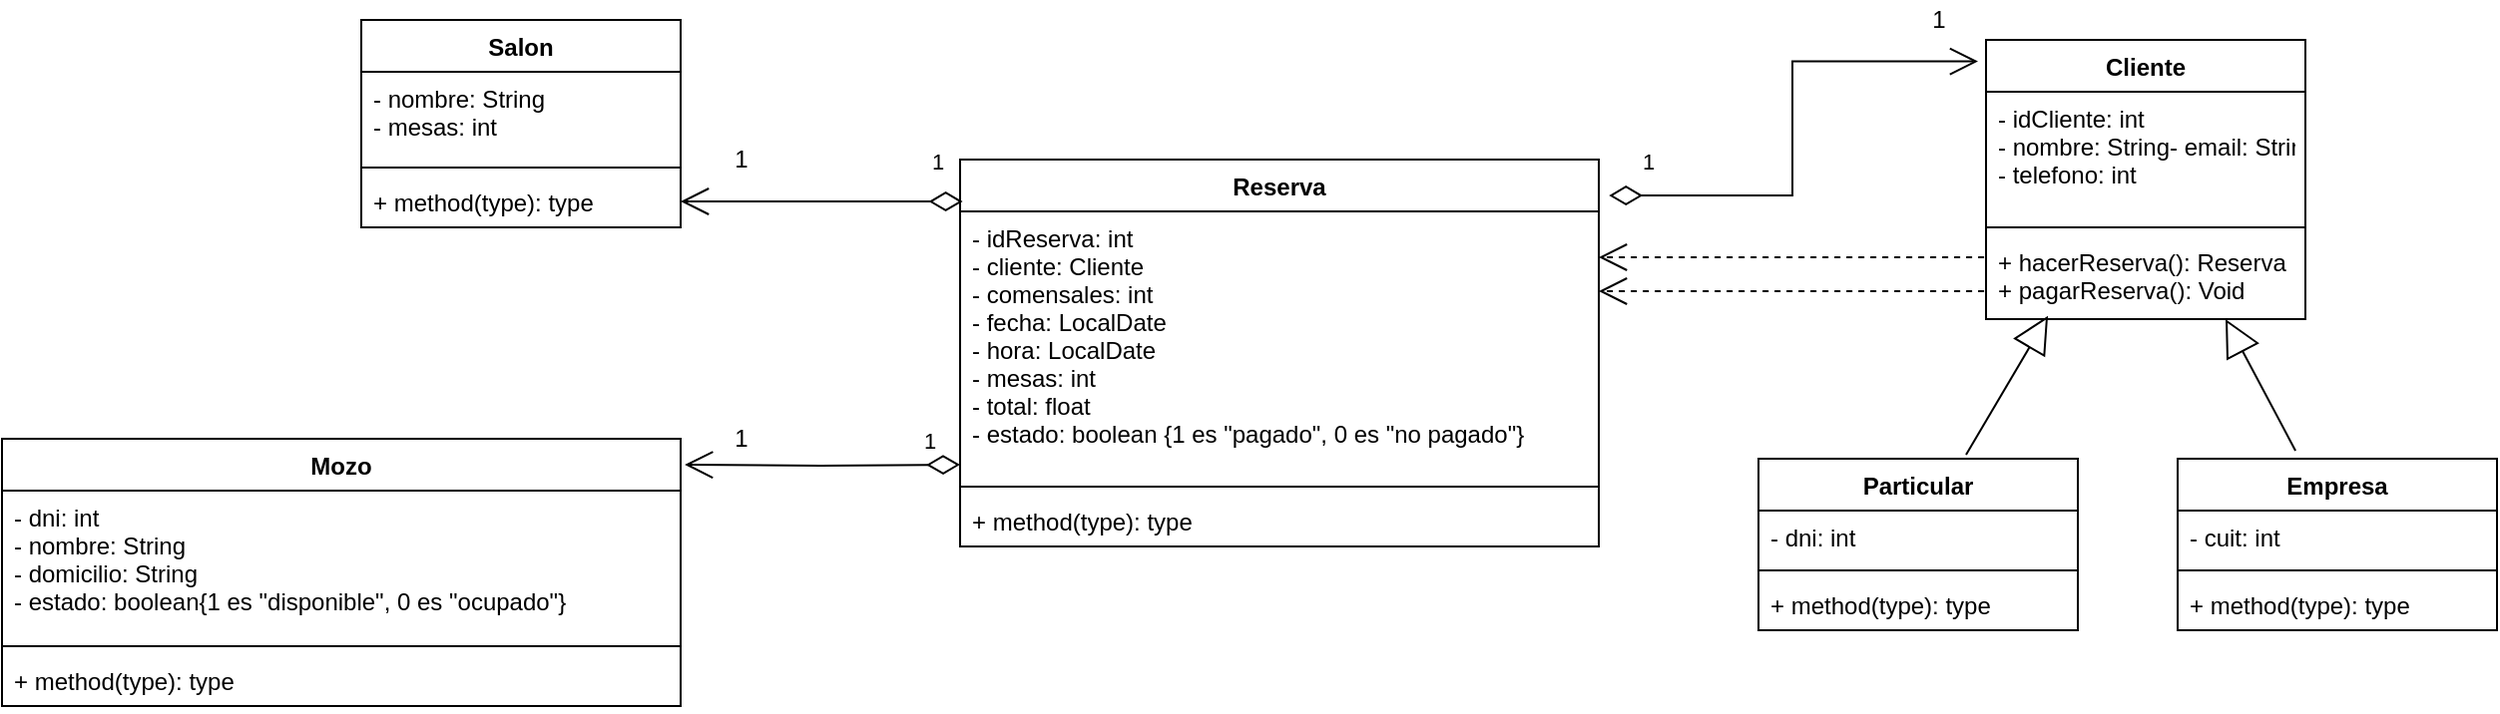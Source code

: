 <mxfile version="15.7.3" type="device"><diagram id="UueWkZUZBMMm25D8PrhS" name="Page-1"><mxGraphModel dx="1695" dy="468" grid="1" gridSize="10" guides="1" tooltips="1" connect="1" arrows="1" fold="1" page="1" pageScale="1" pageWidth="827" pageHeight="1169" math="0" shadow="0"><root><mxCell id="0"/><mxCell id="1" parent="0"/><mxCell id="lkptf6it2IUxRskM2SV1-1" value="Cliente" style="swimlane;fontStyle=1;align=center;verticalAlign=top;childLayout=stackLayout;horizontal=1;startSize=26;horizontalStack=0;resizeParent=1;resizeParentMax=0;resizeLast=0;collapsible=1;marginBottom=0;" parent="1" vertex="1"><mxGeometry x="334" y="180" width="160" height="140" as="geometry"/></mxCell><mxCell id="lkptf6it2IUxRskM2SV1-2" value="- idCliente: int&#xA;- nombre: String- email: String&#xA;- telefono: int&#xA;&#xA;&#xA;" style="text;strokeColor=none;fillColor=none;align=left;verticalAlign=top;spacingLeft=4;spacingRight=4;overflow=hidden;rotatable=0;points=[[0,0.5],[1,0.5]];portConstraint=eastwest;" parent="lkptf6it2IUxRskM2SV1-1" vertex="1"><mxGeometry y="26" width="160" height="64" as="geometry"/></mxCell><mxCell id="lkptf6it2IUxRskM2SV1-3" value="" style="line;strokeWidth=1;fillColor=none;align=left;verticalAlign=middle;spacingTop=-1;spacingLeft=3;spacingRight=3;rotatable=0;labelPosition=right;points=[];portConstraint=eastwest;" parent="lkptf6it2IUxRskM2SV1-1" vertex="1"><mxGeometry y="90" width="160" height="8" as="geometry"/></mxCell><mxCell id="lkptf6it2IUxRskM2SV1-4" value="+ hacerReserva(): Reserva&#xA;+ pagarReserva(): Void&#xA;" style="text;strokeColor=none;fillColor=none;align=left;verticalAlign=top;spacingLeft=4;spacingRight=4;overflow=hidden;rotatable=0;points=[[0,0.5],[1,0.5]];portConstraint=eastwest;" parent="lkptf6it2IUxRskM2SV1-1" vertex="1"><mxGeometry y="98" width="160" height="42" as="geometry"/></mxCell><mxCell id="lkptf6it2IUxRskM2SV1-9" value="Particular" style="swimlane;fontStyle=1;align=center;verticalAlign=top;childLayout=stackLayout;horizontal=1;startSize=26;horizontalStack=0;resizeParent=1;resizeParentMax=0;resizeLast=0;collapsible=1;marginBottom=0;" parent="1" vertex="1"><mxGeometry x="220" y="390" width="160" height="86" as="geometry"/></mxCell><mxCell id="lkptf6it2IUxRskM2SV1-10" value="- dni: int" style="text;strokeColor=none;fillColor=none;align=left;verticalAlign=top;spacingLeft=4;spacingRight=4;overflow=hidden;rotatable=0;points=[[0,0.5],[1,0.5]];portConstraint=eastwest;" parent="lkptf6it2IUxRskM2SV1-9" vertex="1"><mxGeometry y="26" width="160" height="26" as="geometry"/></mxCell><mxCell id="lkptf6it2IUxRskM2SV1-11" value="" style="line;strokeWidth=1;fillColor=none;align=left;verticalAlign=middle;spacingTop=-1;spacingLeft=3;spacingRight=3;rotatable=0;labelPosition=right;points=[];portConstraint=eastwest;" parent="lkptf6it2IUxRskM2SV1-9" vertex="1"><mxGeometry y="52" width="160" height="8" as="geometry"/></mxCell><mxCell id="lkptf6it2IUxRskM2SV1-12" value="+ method(type): type" style="text;strokeColor=none;fillColor=none;align=left;verticalAlign=top;spacingLeft=4;spacingRight=4;overflow=hidden;rotatable=0;points=[[0,0.5],[1,0.5]];portConstraint=eastwest;" parent="lkptf6it2IUxRskM2SV1-9" vertex="1"><mxGeometry y="60" width="160" height="26" as="geometry"/></mxCell><mxCell id="lkptf6it2IUxRskM2SV1-13" value="Empresa" style="swimlane;fontStyle=1;align=center;verticalAlign=top;childLayout=stackLayout;horizontal=1;startSize=26;horizontalStack=0;resizeParent=1;resizeParentMax=0;resizeLast=0;collapsible=1;marginBottom=0;" parent="1" vertex="1"><mxGeometry x="430" y="390" width="160" height="86" as="geometry"/></mxCell><mxCell id="lkptf6it2IUxRskM2SV1-14" value="- cuit: int" style="text;strokeColor=none;fillColor=none;align=left;verticalAlign=top;spacingLeft=4;spacingRight=4;overflow=hidden;rotatable=0;points=[[0,0.5],[1,0.5]];portConstraint=eastwest;" parent="lkptf6it2IUxRskM2SV1-13" vertex="1"><mxGeometry y="26" width="160" height="26" as="geometry"/></mxCell><mxCell id="lkptf6it2IUxRskM2SV1-15" value="" style="line;strokeWidth=1;fillColor=none;align=left;verticalAlign=middle;spacingTop=-1;spacingLeft=3;spacingRight=3;rotatable=0;labelPosition=right;points=[];portConstraint=eastwest;" parent="lkptf6it2IUxRskM2SV1-13" vertex="1"><mxGeometry y="52" width="160" height="8" as="geometry"/></mxCell><mxCell id="lkptf6it2IUxRskM2SV1-16" value="+ method(type): type" style="text;strokeColor=none;fillColor=none;align=left;verticalAlign=top;spacingLeft=4;spacingRight=4;overflow=hidden;rotatable=0;points=[[0,0.5],[1,0.5]];portConstraint=eastwest;" parent="lkptf6it2IUxRskM2SV1-13" vertex="1"><mxGeometry y="60" width="160" height="26" as="geometry"/></mxCell><mxCell id="lkptf6it2IUxRskM2SV1-19" value="" style="endArrow=block;endSize=16;endFill=0;html=1;rounded=0;exitX=0.65;exitY=-0.023;exitDx=0;exitDy=0;entryX=0.194;entryY=0.962;entryDx=0;entryDy=0;entryPerimeter=0;exitPerimeter=0;" parent="1" source="lkptf6it2IUxRskM2SV1-9" target="lkptf6it2IUxRskM2SV1-4" edge="1"><mxGeometry width="160" relative="1" as="geometry"><mxPoint x="330" y="350" as="sourcePoint"/><mxPoint x="490" y="350" as="targetPoint"/></mxGeometry></mxCell><mxCell id="lkptf6it2IUxRskM2SV1-20" value="" style="endArrow=block;endSize=16;endFill=0;html=1;rounded=0;exitX=0.369;exitY=-0.047;exitDx=0;exitDy=0;entryX=0.75;entryY=1;entryDx=0;entryDy=0;exitPerimeter=0;" parent="1" source="lkptf6it2IUxRskM2SV1-13" target="lkptf6it2IUxRskM2SV1-1" edge="1"><mxGeometry width="160" relative="1" as="geometry"><mxPoint x="310" y="400" as="sourcePoint"/><mxPoint x="410.08" y="319.996" as="targetPoint"/></mxGeometry></mxCell><mxCell id="lkptf6it2IUxRskM2SV1-21" value="Reserva" style="swimlane;fontStyle=1;align=center;verticalAlign=top;childLayout=stackLayout;horizontal=1;startSize=26;horizontalStack=0;resizeParent=1;resizeParentMax=0;resizeLast=0;collapsible=1;marginBottom=0;" parent="1" vertex="1"><mxGeometry x="-180" y="240" width="320" height="194" as="geometry"/></mxCell><mxCell id="lkptf6it2IUxRskM2SV1-22" value="- idReserva: int&#xA;- cliente: Cliente&#xA;- comensales: int&#xA;- fecha: LocalDate&#xA;- hora: LocalDate&#xA;- mesas: int&#xA;- total: float&#xA;- estado: boolean {1 es &quot;pagado&quot;, 0 es &quot;no pagado&quot;}&#xA;&#xA;" style="text;strokeColor=none;fillColor=none;align=left;verticalAlign=top;spacingLeft=4;spacingRight=4;overflow=hidden;rotatable=0;points=[[0,0.5],[1,0.5]];portConstraint=eastwest;" parent="lkptf6it2IUxRskM2SV1-21" vertex="1"><mxGeometry y="26" width="320" height="134" as="geometry"/></mxCell><mxCell id="lkptf6it2IUxRskM2SV1-23" value="" style="line;strokeWidth=1;fillColor=none;align=left;verticalAlign=middle;spacingTop=-1;spacingLeft=3;spacingRight=3;rotatable=0;labelPosition=right;points=[];portConstraint=eastwest;" parent="lkptf6it2IUxRskM2SV1-21" vertex="1"><mxGeometry y="160" width="320" height="8" as="geometry"/></mxCell><mxCell id="lkptf6it2IUxRskM2SV1-24" value="+ method(type): type" style="text;strokeColor=none;fillColor=none;align=left;verticalAlign=top;spacingLeft=4;spacingRight=4;overflow=hidden;rotatable=0;points=[[0,0.5],[1,0.5]];portConstraint=eastwest;" parent="lkptf6it2IUxRskM2SV1-21" vertex="1"><mxGeometry y="168" width="320" height="26" as="geometry"/></mxCell><mxCell id="lkptf6it2IUxRskM2SV1-25" value="Mozo" style="swimlane;fontStyle=1;align=center;verticalAlign=top;childLayout=stackLayout;horizontal=1;startSize=26;horizontalStack=0;resizeParent=1;resizeParentMax=0;resizeLast=0;collapsible=1;marginBottom=0;" parent="1" vertex="1"><mxGeometry x="-660" y="380" width="340" height="134" as="geometry"/></mxCell><mxCell id="lkptf6it2IUxRskM2SV1-26" value="- dni: int&#xA;- nombre: String&#xA;- domicilio: String&#xA;- estado: boolean{1 es &quot;disponible&quot;, 0 es &quot;ocupado&quot;}&#xA;" style="text;strokeColor=none;fillColor=none;align=left;verticalAlign=top;spacingLeft=4;spacingRight=4;overflow=hidden;rotatable=0;points=[[0,0.5],[1,0.5]];portConstraint=eastwest;" parent="lkptf6it2IUxRskM2SV1-25" vertex="1"><mxGeometry y="26" width="340" height="74" as="geometry"/></mxCell><mxCell id="lkptf6it2IUxRskM2SV1-27" value="" style="line;strokeWidth=1;fillColor=none;align=left;verticalAlign=middle;spacingTop=-1;spacingLeft=3;spacingRight=3;rotatable=0;labelPosition=right;points=[];portConstraint=eastwest;" parent="lkptf6it2IUxRskM2SV1-25" vertex="1"><mxGeometry y="100" width="340" height="8" as="geometry"/></mxCell><mxCell id="lkptf6it2IUxRskM2SV1-28" value="+ method(type): type" style="text;strokeColor=none;fillColor=none;align=left;verticalAlign=top;spacingLeft=4;spacingRight=4;overflow=hidden;rotatable=0;points=[[0,0.5],[1,0.5]];portConstraint=eastwest;" parent="lkptf6it2IUxRskM2SV1-25" vertex="1"><mxGeometry y="108" width="340" height="26" as="geometry"/></mxCell><mxCell id="lkptf6it2IUxRskM2SV1-29" value="Salon" style="swimlane;fontStyle=1;align=center;verticalAlign=top;childLayout=stackLayout;horizontal=1;startSize=26;horizontalStack=0;resizeParent=1;resizeParentMax=0;resizeLast=0;collapsible=1;marginBottom=0;" parent="1" vertex="1"><mxGeometry x="-480" y="170" width="160" height="104" as="geometry"/></mxCell><mxCell id="lkptf6it2IUxRskM2SV1-30" value="- nombre: String&#xA;- mesas: int &#xA;" style="text;strokeColor=none;fillColor=none;align=left;verticalAlign=top;spacingLeft=4;spacingRight=4;overflow=hidden;rotatable=0;points=[[0,0.5],[1,0.5]];portConstraint=eastwest;" parent="lkptf6it2IUxRskM2SV1-29" vertex="1"><mxGeometry y="26" width="160" height="44" as="geometry"/></mxCell><mxCell id="lkptf6it2IUxRskM2SV1-31" value="" style="line;strokeWidth=1;fillColor=none;align=left;verticalAlign=middle;spacingTop=-1;spacingLeft=3;spacingRight=3;rotatable=0;labelPosition=right;points=[];portConstraint=eastwest;" parent="lkptf6it2IUxRskM2SV1-29" vertex="1"><mxGeometry y="70" width="160" height="8" as="geometry"/></mxCell><mxCell id="lkptf6it2IUxRskM2SV1-32" value="+ method(type): type" style="text;strokeColor=none;fillColor=none;align=left;verticalAlign=top;spacingLeft=4;spacingRight=4;overflow=hidden;rotatable=0;points=[[0,0.5],[1,0.5]];portConstraint=eastwest;" parent="lkptf6it2IUxRskM2SV1-29" vertex="1"><mxGeometry y="78" width="160" height="26" as="geometry"/></mxCell><mxCell id="lkptf6it2IUxRskM2SV1-33" value="1" style="endArrow=open;html=1;endSize=12;startArrow=diamondThin;startSize=14;startFill=0;edgeStyle=orthogonalEdgeStyle;align=left;verticalAlign=bottom;rounded=0;entryX=1;entryY=0.5;entryDx=0;entryDy=0;exitX=0.004;exitY=-0.037;exitDx=0;exitDy=0;exitPerimeter=0;" parent="1" source="lkptf6it2IUxRskM2SV1-22" target="lkptf6it2IUxRskM2SV1-32" edge="1"><mxGeometry x="-0.75" y="-11" relative="1" as="geometry"><mxPoint x="-80" y="261" as="sourcePoint"/><mxPoint x="-120" y="340" as="targetPoint"/><mxPoint as="offset"/></mxGeometry></mxCell><mxCell id="lkptf6it2IUxRskM2SV1-34" value="1" style="text;html=1;align=center;verticalAlign=middle;resizable=0;points=[];autosize=1;strokeColor=none;fillColor=none;" parent="1" vertex="1"><mxGeometry x="-300" y="230" width="20" height="20" as="geometry"/></mxCell><mxCell id="lkptf6it2IUxRskM2SV1-35" value="1" style="endArrow=open;html=1;endSize=12;startArrow=diamondThin;startSize=14;startFill=0;edgeStyle=orthogonalEdgeStyle;align=left;verticalAlign=bottom;rounded=0;entryX=1.006;entryY=0.097;entryDx=0;entryDy=0;entryPerimeter=0;" parent="1" target="lkptf6it2IUxRskM2SV1-25" edge="1"><mxGeometry x="-0.71" y="-3" relative="1" as="geometry"><mxPoint x="-180" y="393" as="sourcePoint"/><mxPoint x="-230" y="271" as="targetPoint"/><mxPoint as="offset"/></mxGeometry></mxCell><mxCell id="lkptf6it2IUxRskM2SV1-36" value="1" style="text;html=1;align=center;verticalAlign=middle;resizable=0;points=[];autosize=1;strokeColor=none;fillColor=none;" parent="1" vertex="1"><mxGeometry x="-300" y="370" width="20" height="20" as="geometry"/></mxCell><mxCell id="lkptf6it2IUxRskM2SV1-37" value="" style="endArrow=open;endSize=12;dashed=1;html=1;rounded=0;exitX=-0.006;exitY=0.262;exitDx=0;exitDy=0;exitPerimeter=0;" parent="1" source="lkptf6it2IUxRskM2SV1-4" edge="1"><mxGeometry x="0.138" y="53" width="160" relative="1" as="geometry"><mxPoint x="-10" y="360" as="sourcePoint"/><mxPoint x="140" y="289" as="targetPoint"/><mxPoint as="offset"/></mxGeometry></mxCell><mxCell id="lkptf6it2IUxRskM2SV1-38" value="" style="endArrow=open;endSize=12;dashed=1;html=1;rounded=0;exitX=-0.006;exitY=0.667;exitDx=0;exitDy=0;exitPerimeter=0;" parent="1" source="lkptf6it2IUxRskM2SV1-4" edge="1"><mxGeometry x="0.316" y="53" width="160" relative="1" as="geometry"><mxPoint x="-10" y="360" as="sourcePoint"/><mxPoint x="140" y="306" as="targetPoint"/><mxPoint as="offset"/></mxGeometry></mxCell><mxCell id="asjFSI0Q2MZLT-c5gBY_-1" value="1" style="endArrow=open;html=1;endSize=12;startArrow=diamondThin;startSize=14;startFill=0;edgeStyle=orthogonalEdgeStyle;align=left;verticalAlign=bottom;rounded=0;entryX=-0.025;entryY=0.077;entryDx=0;entryDy=0;exitX=1.016;exitY=0.093;exitDx=0;exitDy=0;exitPerimeter=0;entryPerimeter=0;" edge="1" parent="1" source="lkptf6it2IUxRskM2SV1-21" target="lkptf6it2IUxRskM2SV1-1"><mxGeometry x="-0.882" y="8" relative="1" as="geometry"><mxPoint x="-168.72" y="271.042" as="sourcePoint"/><mxPoint x="-310" y="271" as="targetPoint"/><mxPoint as="offset"/></mxGeometry></mxCell><mxCell id="asjFSI0Q2MZLT-c5gBY_-2" value="1" style="text;html=1;align=center;verticalAlign=middle;resizable=0;points=[];autosize=1;strokeColor=none;fillColor=none;" vertex="1" parent="1"><mxGeometry x="300" y="160" width="20" height="20" as="geometry"/></mxCell></root></mxGraphModel></diagram></mxfile>